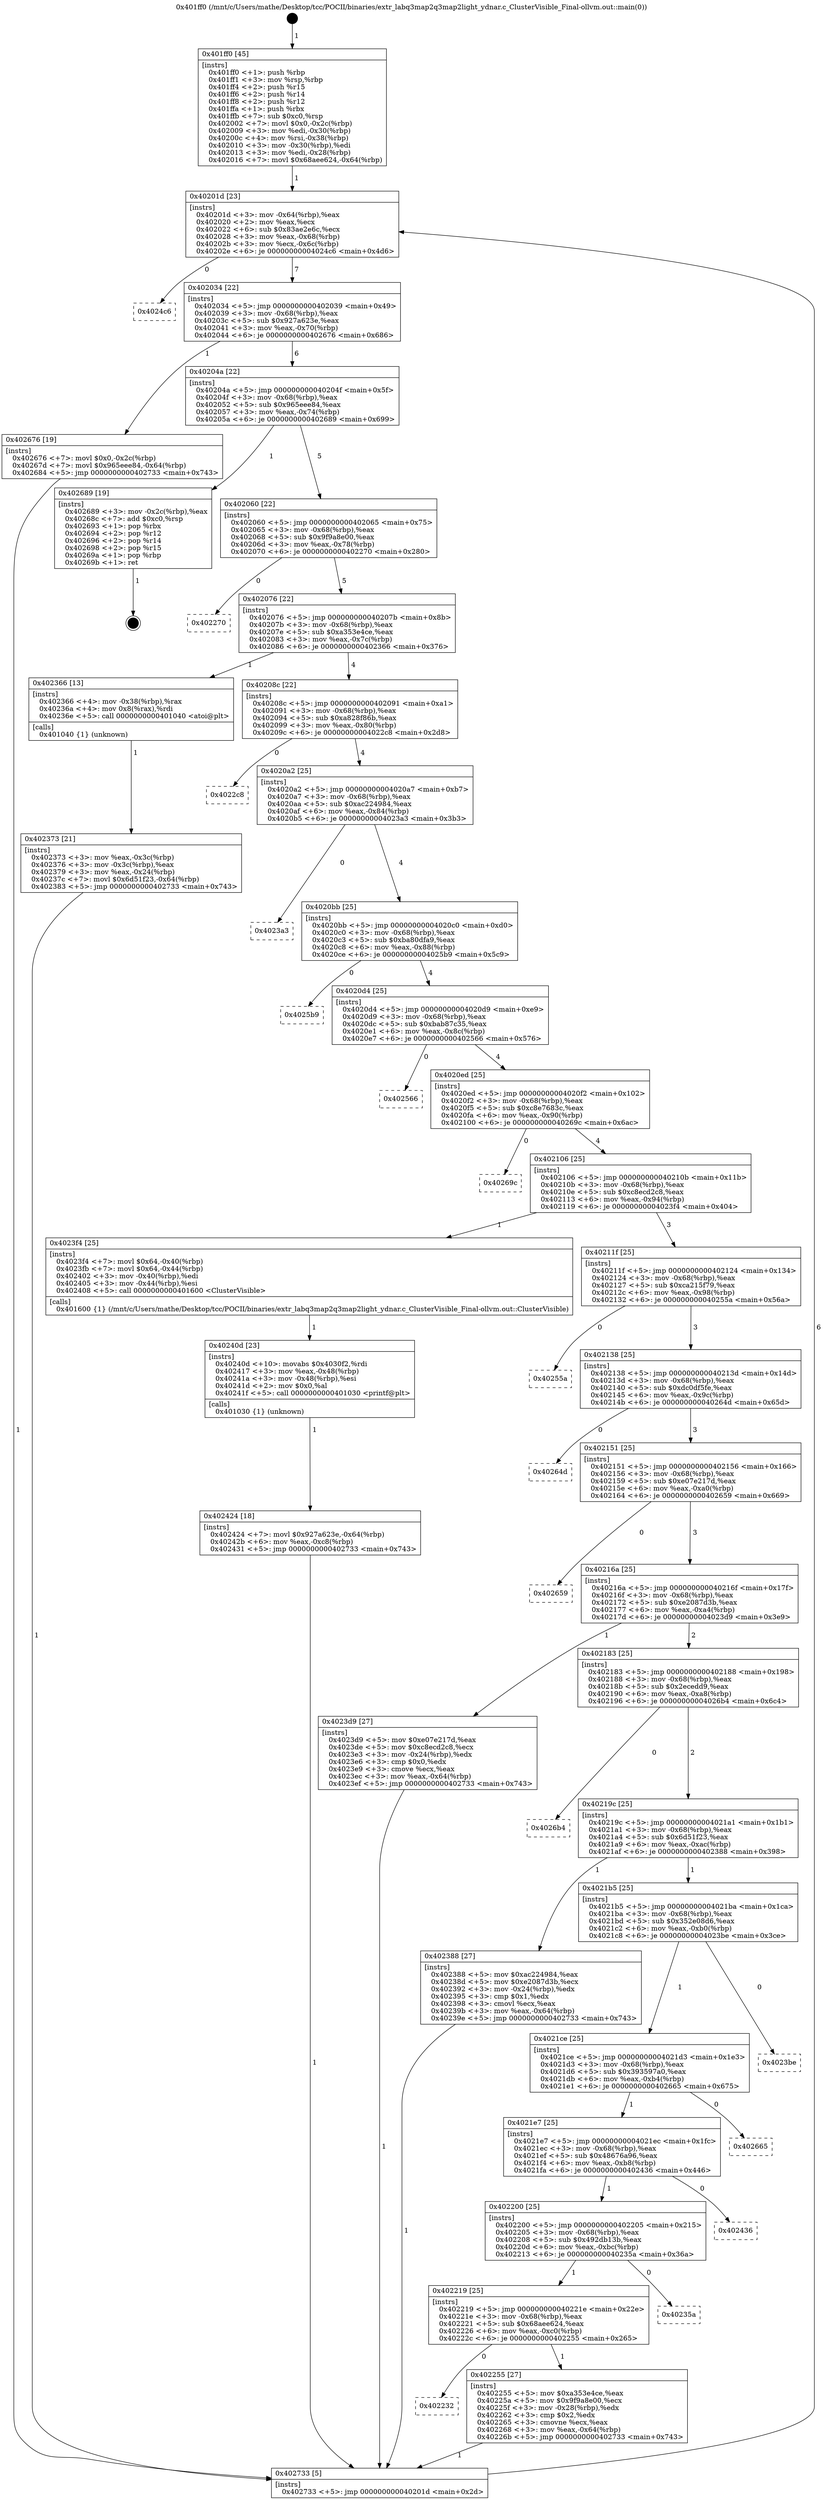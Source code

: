 digraph "0x401ff0" {
  label = "0x401ff0 (/mnt/c/Users/mathe/Desktop/tcc/POCII/binaries/extr_labq3map2q3map2light_ydnar.c_ClusterVisible_Final-ollvm.out::main(0))"
  labelloc = "t"
  node[shape=record]

  Entry [label="",width=0.3,height=0.3,shape=circle,fillcolor=black,style=filled]
  "0x40201d" [label="{
     0x40201d [23]\l
     | [instrs]\l
     &nbsp;&nbsp;0x40201d \<+3\>: mov -0x64(%rbp),%eax\l
     &nbsp;&nbsp;0x402020 \<+2\>: mov %eax,%ecx\l
     &nbsp;&nbsp;0x402022 \<+6\>: sub $0x83ae2e6c,%ecx\l
     &nbsp;&nbsp;0x402028 \<+3\>: mov %eax,-0x68(%rbp)\l
     &nbsp;&nbsp;0x40202b \<+3\>: mov %ecx,-0x6c(%rbp)\l
     &nbsp;&nbsp;0x40202e \<+6\>: je 00000000004024c6 \<main+0x4d6\>\l
  }"]
  "0x4024c6" [label="{
     0x4024c6\l
  }", style=dashed]
  "0x402034" [label="{
     0x402034 [22]\l
     | [instrs]\l
     &nbsp;&nbsp;0x402034 \<+5\>: jmp 0000000000402039 \<main+0x49\>\l
     &nbsp;&nbsp;0x402039 \<+3\>: mov -0x68(%rbp),%eax\l
     &nbsp;&nbsp;0x40203c \<+5\>: sub $0x927a623e,%eax\l
     &nbsp;&nbsp;0x402041 \<+3\>: mov %eax,-0x70(%rbp)\l
     &nbsp;&nbsp;0x402044 \<+6\>: je 0000000000402676 \<main+0x686\>\l
  }"]
  Exit [label="",width=0.3,height=0.3,shape=circle,fillcolor=black,style=filled,peripheries=2]
  "0x402676" [label="{
     0x402676 [19]\l
     | [instrs]\l
     &nbsp;&nbsp;0x402676 \<+7\>: movl $0x0,-0x2c(%rbp)\l
     &nbsp;&nbsp;0x40267d \<+7\>: movl $0x965eee84,-0x64(%rbp)\l
     &nbsp;&nbsp;0x402684 \<+5\>: jmp 0000000000402733 \<main+0x743\>\l
  }"]
  "0x40204a" [label="{
     0x40204a [22]\l
     | [instrs]\l
     &nbsp;&nbsp;0x40204a \<+5\>: jmp 000000000040204f \<main+0x5f\>\l
     &nbsp;&nbsp;0x40204f \<+3\>: mov -0x68(%rbp),%eax\l
     &nbsp;&nbsp;0x402052 \<+5\>: sub $0x965eee84,%eax\l
     &nbsp;&nbsp;0x402057 \<+3\>: mov %eax,-0x74(%rbp)\l
     &nbsp;&nbsp;0x40205a \<+6\>: je 0000000000402689 \<main+0x699\>\l
  }"]
  "0x402424" [label="{
     0x402424 [18]\l
     | [instrs]\l
     &nbsp;&nbsp;0x402424 \<+7\>: movl $0x927a623e,-0x64(%rbp)\l
     &nbsp;&nbsp;0x40242b \<+6\>: mov %eax,-0xc8(%rbp)\l
     &nbsp;&nbsp;0x402431 \<+5\>: jmp 0000000000402733 \<main+0x743\>\l
  }"]
  "0x402689" [label="{
     0x402689 [19]\l
     | [instrs]\l
     &nbsp;&nbsp;0x402689 \<+3\>: mov -0x2c(%rbp),%eax\l
     &nbsp;&nbsp;0x40268c \<+7\>: add $0xc0,%rsp\l
     &nbsp;&nbsp;0x402693 \<+1\>: pop %rbx\l
     &nbsp;&nbsp;0x402694 \<+2\>: pop %r12\l
     &nbsp;&nbsp;0x402696 \<+2\>: pop %r14\l
     &nbsp;&nbsp;0x402698 \<+2\>: pop %r15\l
     &nbsp;&nbsp;0x40269a \<+1\>: pop %rbp\l
     &nbsp;&nbsp;0x40269b \<+1\>: ret\l
  }"]
  "0x402060" [label="{
     0x402060 [22]\l
     | [instrs]\l
     &nbsp;&nbsp;0x402060 \<+5\>: jmp 0000000000402065 \<main+0x75\>\l
     &nbsp;&nbsp;0x402065 \<+3\>: mov -0x68(%rbp),%eax\l
     &nbsp;&nbsp;0x402068 \<+5\>: sub $0x9f9a8e00,%eax\l
     &nbsp;&nbsp;0x40206d \<+3\>: mov %eax,-0x78(%rbp)\l
     &nbsp;&nbsp;0x402070 \<+6\>: je 0000000000402270 \<main+0x280\>\l
  }"]
  "0x40240d" [label="{
     0x40240d [23]\l
     | [instrs]\l
     &nbsp;&nbsp;0x40240d \<+10\>: movabs $0x4030f2,%rdi\l
     &nbsp;&nbsp;0x402417 \<+3\>: mov %eax,-0x48(%rbp)\l
     &nbsp;&nbsp;0x40241a \<+3\>: mov -0x48(%rbp),%esi\l
     &nbsp;&nbsp;0x40241d \<+2\>: mov $0x0,%al\l
     &nbsp;&nbsp;0x40241f \<+5\>: call 0000000000401030 \<printf@plt\>\l
     | [calls]\l
     &nbsp;&nbsp;0x401030 \{1\} (unknown)\l
  }"]
  "0x402270" [label="{
     0x402270\l
  }", style=dashed]
  "0x402076" [label="{
     0x402076 [22]\l
     | [instrs]\l
     &nbsp;&nbsp;0x402076 \<+5\>: jmp 000000000040207b \<main+0x8b\>\l
     &nbsp;&nbsp;0x40207b \<+3\>: mov -0x68(%rbp),%eax\l
     &nbsp;&nbsp;0x40207e \<+5\>: sub $0xa353e4ce,%eax\l
     &nbsp;&nbsp;0x402083 \<+3\>: mov %eax,-0x7c(%rbp)\l
     &nbsp;&nbsp;0x402086 \<+6\>: je 0000000000402366 \<main+0x376\>\l
  }"]
  "0x402373" [label="{
     0x402373 [21]\l
     | [instrs]\l
     &nbsp;&nbsp;0x402373 \<+3\>: mov %eax,-0x3c(%rbp)\l
     &nbsp;&nbsp;0x402376 \<+3\>: mov -0x3c(%rbp),%eax\l
     &nbsp;&nbsp;0x402379 \<+3\>: mov %eax,-0x24(%rbp)\l
     &nbsp;&nbsp;0x40237c \<+7\>: movl $0x6d51f23,-0x64(%rbp)\l
     &nbsp;&nbsp;0x402383 \<+5\>: jmp 0000000000402733 \<main+0x743\>\l
  }"]
  "0x402366" [label="{
     0x402366 [13]\l
     | [instrs]\l
     &nbsp;&nbsp;0x402366 \<+4\>: mov -0x38(%rbp),%rax\l
     &nbsp;&nbsp;0x40236a \<+4\>: mov 0x8(%rax),%rdi\l
     &nbsp;&nbsp;0x40236e \<+5\>: call 0000000000401040 \<atoi@plt\>\l
     | [calls]\l
     &nbsp;&nbsp;0x401040 \{1\} (unknown)\l
  }"]
  "0x40208c" [label="{
     0x40208c [22]\l
     | [instrs]\l
     &nbsp;&nbsp;0x40208c \<+5\>: jmp 0000000000402091 \<main+0xa1\>\l
     &nbsp;&nbsp;0x402091 \<+3\>: mov -0x68(%rbp),%eax\l
     &nbsp;&nbsp;0x402094 \<+5\>: sub $0xa828f86b,%eax\l
     &nbsp;&nbsp;0x402099 \<+3\>: mov %eax,-0x80(%rbp)\l
     &nbsp;&nbsp;0x40209c \<+6\>: je 00000000004022c8 \<main+0x2d8\>\l
  }"]
  "0x401ff0" [label="{
     0x401ff0 [45]\l
     | [instrs]\l
     &nbsp;&nbsp;0x401ff0 \<+1\>: push %rbp\l
     &nbsp;&nbsp;0x401ff1 \<+3\>: mov %rsp,%rbp\l
     &nbsp;&nbsp;0x401ff4 \<+2\>: push %r15\l
     &nbsp;&nbsp;0x401ff6 \<+2\>: push %r14\l
     &nbsp;&nbsp;0x401ff8 \<+2\>: push %r12\l
     &nbsp;&nbsp;0x401ffa \<+1\>: push %rbx\l
     &nbsp;&nbsp;0x401ffb \<+7\>: sub $0xc0,%rsp\l
     &nbsp;&nbsp;0x402002 \<+7\>: movl $0x0,-0x2c(%rbp)\l
     &nbsp;&nbsp;0x402009 \<+3\>: mov %edi,-0x30(%rbp)\l
     &nbsp;&nbsp;0x40200c \<+4\>: mov %rsi,-0x38(%rbp)\l
     &nbsp;&nbsp;0x402010 \<+3\>: mov -0x30(%rbp),%edi\l
     &nbsp;&nbsp;0x402013 \<+3\>: mov %edi,-0x28(%rbp)\l
     &nbsp;&nbsp;0x402016 \<+7\>: movl $0x68aee624,-0x64(%rbp)\l
  }"]
  "0x4022c8" [label="{
     0x4022c8\l
  }", style=dashed]
  "0x4020a2" [label="{
     0x4020a2 [25]\l
     | [instrs]\l
     &nbsp;&nbsp;0x4020a2 \<+5\>: jmp 00000000004020a7 \<main+0xb7\>\l
     &nbsp;&nbsp;0x4020a7 \<+3\>: mov -0x68(%rbp),%eax\l
     &nbsp;&nbsp;0x4020aa \<+5\>: sub $0xac224984,%eax\l
     &nbsp;&nbsp;0x4020af \<+6\>: mov %eax,-0x84(%rbp)\l
     &nbsp;&nbsp;0x4020b5 \<+6\>: je 00000000004023a3 \<main+0x3b3\>\l
  }"]
  "0x402733" [label="{
     0x402733 [5]\l
     | [instrs]\l
     &nbsp;&nbsp;0x402733 \<+5\>: jmp 000000000040201d \<main+0x2d\>\l
  }"]
  "0x4023a3" [label="{
     0x4023a3\l
  }", style=dashed]
  "0x4020bb" [label="{
     0x4020bb [25]\l
     | [instrs]\l
     &nbsp;&nbsp;0x4020bb \<+5\>: jmp 00000000004020c0 \<main+0xd0\>\l
     &nbsp;&nbsp;0x4020c0 \<+3\>: mov -0x68(%rbp),%eax\l
     &nbsp;&nbsp;0x4020c3 \<+5\>: sub $0xba80dfa9,%eax\l
     &nbsp;&nbsp;0x4020c8 \<+6\>: mov %eax,-0x88(%rbp)\l
     &nbsp;&nbsp;0x4020ce \<+6\>: je 00000000004025b9 \<main+0x5c9\>\l
  }"]
  "0x402232" [label="{
     0x402232\l
  }", style=dashed]
  "0x4025b9" [label="{
     0x4025b9\l
  }", style=dashed]
  "0x4020d4" [label="{
     0x4020d4 [25]\l
     | [instrs]\l
     &nbsp;&nbsp;0x4020d4 \<+5\>: jmp 00000000004020d9 \<main+0xe9\>\l
     &nbsp;&nbsp;0x4020d9 \<+3\>: mov -0x68(%rbp),%eax\l
     &nbsp;&nbsp;0x4020dc \<+5\>: sub $0xbab87c35,%eax\l
     &nbsp;&nbsp;0x4020e1 \<+6\>: mov %eax,-0x8c(%rbp)\l
     &nbsp;&nbsp;0x4020e7 \<+6\>: je 0000000000402566 \<main+0x576\>\l
  }"]
  "0x402255" [label="{
     0x402255 [27]\l
     | [instrs]\l
     &nbsp;&nbsp;0x402255 \<+5\>: mov $0xa353e4ce,%eax\l
     &nbsp;&nbsp;0x40225a \<+5\>: mov $0x9f9a8e00,%ecx\l
     &nbsp;&nbsp;0x40225f \<+3\>: mov -0x28(%rbp),%edx\l
     &nbsp;&nbsp;0x402262 \<+3\>: cmp $0x2,%edx\l
     &nbsp;&nbsp;0x402265 \<+3\>: cmovne %ecx,%eax\l
     &nbsp;&nbsp;0x402268 \<+3\>: mov %eax,-0x64(%rbp)\l
     &nbsp;&nbsp;0x40226b \<+5\>: jmp 0000000000402733 \<main+0x743\>\l
  }"]
  "0x402566" [label="{
     0x402566\l
  }", style=dashed]
  "0x4020ed" [label="{
     0x4020ed [25]\l
     | [instrs]\l
     &nbsp;&nbsp;0x4020ed \<+5\>: jmp 00000000004020f2 \<main+0x102\>\l
     &nbsp;&nbsp;0x4020f2 \<+3\>: mov -0x68(%rbp),%eax\l
     &nbsp;&nbsp;0x4020f5 \<+5\>: sub $0xc8e7683c,%eax\l
     &nbsp;&nbsp;0x4020fa \<+6\>: mov %eax,-0x90(%rbp)\l
     &nbsp;&nbsp;0x402100 \<+6\>: je 000000000040269c \<main+0x6ac\>\l
  }"]
  "0x402219" [label="{
     0x402219 [25]\l
     | [instrs]\l
     &nbsp;&nbsp;0x402219 \<+5\>: jmp 000000000040221e \<main+0x22e\>\l
     &nbsp;&nbsp;0x40221e \<+3\>: mov -0x68(%rbp),%eax\l
     &nbsp;&nbsp;0x402221 \<+5\>: sub $0x68aee624,%eax\l
     &nbsp;&nbsp;0x402226 \<+6\>: mov %eax,-0xc0(%rbp)\l
     &nbsp;&nbsp;0x40222c \<+6\>: je 0000000000402255 \<main+0x265\>\l
  }"]
  "0x40269c" [label="{
     0x40269c\l
  }", style=dashed]
  "0x402106" [label="{
     0x402106 [25]\l
     | [instrs]\l
     &nbsp;&nbsp;0x402106 \<+5\>: jmp 000000000040210b \<main+0x11b\>\l
     &nbsp;&nbsp;0x40210b \<+3\>: mov -0x68(%rbp),%eax\l
     &nbsp;&nbsp;0x40210e \<+5\>: sub $0xc8ecd2c8,%eax\l
     &nbsp;&nbsp;0x402113 \<+6\>: mov %eax,-0x94(%rbp)\l
     &nbsp;&nbsp;0x402119 \<+6\>: je 00000000004023f4 \<main+0x404\>\l
  }"]
  "0x40235a" [label="{
     0x40235a\l
  }", style=dashed]
  "0x4023f4" [label="{
     0x4023f4 [25]\l
     | [instrs]\l
     &nbsp;&nbsp;0x4023f4 \<+7\>: movl $0x64,-0x40(%rbp)\l
     &nbsp;&nbsp;0x4023fb \<+7\>: movl $0x64,-0x44(%rbp)\l
     &nbsp;&nbsp;0x402402 \<+3\>: mov -0x40(%rbp),%edi\l
     &nbsp;&nbsp;0x402405 \<+3\>: mov -0x44(%rbp),%esi\l
     &nbsp;&nbsp;0x402408 \<+5\>: call 0000000000401600 \<ClusterVisible\>\l
     | [calls]\l
     &nbsp;&nbsp;0x401600 \{1\} (/mnt/c/Users/mathe/Desktop/tcc/POCII/binaries/extr_labq3map2q3map2light_ydnar.c_ClusterVisible_Final-ollvm.out::ClusterVisible)\l
  }"]
  "0x40211f" [label="{
     0x40211f [25]\l
     | [instrs]\l
     &nbsp;&nbsp;0x40211f \<+5\>: jmp 0000000000402124 \<main+0x134\>\l
     &nbsp;&nbsp;0x402124 \<+3\>: mov -0x68(%rbp),%eax\l
     &nbsp;&nbsp;0x402127 \<+5\>: sub $0xca215f79,%eax\l
     &nbsp;&nbsp;0x40212c \<+6\>: mov %eax,-0x98(%rbp)\l
     &nbsp;&nbsp;0x402132 \<+6\>: je 000000000040255a \<main+0x56a\>\l
  }"]
  "0x402200" [label="{
     0x402200 [25]\l
     | [instrs]\l
     &nbsp;&nbsp;0x402200 \<+5\>: jmp 0000000000402205 \<main+0x215\>\l
     &nbsp;&nbsp;0x402205 \<+3\>: mov -0x68(%rbp),%eax\l
     &nbsp;&nbsp;0x402208 \<+5\>: sub $0x492db13b,%eax\l
     &nbsp;&nbsp;0x40220d \<+6\>: mov %eax,-0xbc(%rbp)\l
     &nbsp;&nbsp;0x402213 \<+6\>: je 000000000040235a \<main+0x36a\>\l
  }"]
  "0x40255a" [label="{
     0x40255a\l
  }", style=dashed]
  "0x402138" [label="{
     0x402138 [25]\l
     | [instrs]\l
     &nbsp;&nbsp;0x402138 \<+5\>: jmp 000000000040213d \<main+0x14d\>\l
     &nbsp;&nbsp;0x40213d \<+3\>: mov -0x68(%rbp),%eax\l
     &nbsp;&nbsp;0x402140 \<+5\>: sub $0xdc0df5fe,%eax\l
     &nbsp;&nbsp;0x402145 \<+6\>: mov %eax,-0x9c(%rbp)\l
     &nbsp;&nbsp;0x40214b \<+6\>: je 000000000040264d \<main+0x65d\>\l
  }"]
  "0x402436" [label="{
     0x402436\l
  }", style=dashed]
  "0x40264d" [label="{
     0x40264d\l
  }", style=dashed]
  "0x402151" [label="{
     0x402151 [25]\l
     | [instrs]\l
     &nbsp;&nbsp;0x402151 \<+5\>: jmp 0000000000402156 \<main+0x166\>\l
     &nbsp;&nbsp;0x402156 \<+3\>: mov -0x68(%rbp),%eax\l
     &nbsp;&nbsp;0x402159 \<+5\>: sub $0xe07e217d,%eax\l
     &nbsp;&nbsp;0x40215e \<+6\>: mov %eax,-0xa0(%rbp)\l
     &nbsp;&nbsp;0x402164 \<+6\>: je 0000000000402659 \<main+0x669\>\l
  }"]
  "0x4021e7" [label="{
     0x4021e7 [25]\l
     | [instrs]\l
     &nbsp;&nbsp;0x4021e7 \<+5\>: jmp 00000000004021ec \<main+0x1fc\>\l
     &nbsp;&nbsp;0x4021ec \<+3\>: mov -0x68(%rbp),%eax\l
     &nbsp;&nbsp;0x4021ef \<+5\>: sub $0x48676a96,%eax\l
     &nbsp;&nbsp;0x4021f4 \<+6\>: mov %eax,-0xb8(%rbp)\l
     &nbsp;&nbsp;0x4021fa \<+6\>: je 0000000000402436 \<main+0x446\>\l
  }"]
  "0x402659" [label="{
     0x402659\l
  }", style=dashed]
  "0x40216a" [label="{
     0x40216a [25]\l
     | [instrs]\l
     &nbsp;&nbsp;0x40216a \<+5\>: jmp 000000000040216f \<main+0x17f\>\l
     &nbsp;&nbsp;0x40216f \<+3\>: mov -0x68(%rbp),%eax\l
     &nbsp;&nbsp;0x402172 \<+5\>: sub $0xe2087d3b,%eax\l
     &nbsp;&nbsp;0x402177 \<+6\>: mov %eax,-0xa4(%rbp)\l
     &nbsp;&nbsp;0x40217d \<+6\>: je 00000000004023d9 \<main+0x3e9\>\l
  }"]
  "0x402665" [label="{
     0x402665\l
  }", style=dashed]
  "0x4023d9" [label="{
     0x4023d9 [27]\l
     | [instrs]\l
     &nbsp;&nbsp;0x4023d9 \<+5\>: mov $0xe07e217d,%eax\l
     &nbsp;&nbsp;0x4023de \<+5\>: mov $0xc8ecd2c8,%ecx\l
     &nbsp;&nbsp;0x4023e3 \<+3\>: mov -0x24(%rbp),%edx\l
     &nbsp;&nbsp;0x4023e6 \<+3\>: cmp $0x0,%edx\l
     &nbsp;&nbsp;0x4023e9 \<+3\>: cmove %ecx,%eax\l
     &nbsp;&nbsp;0x4023ec \<+3\>: mov %eax,-0x64(%rbp)\l
     &nbsp;&nbsp;0x4023ef \<+5\>: jmp 0000000000402733 \<main+0x743\>\l
  }"]
  "0x402183" [label="{
     0x402183 [25]\l
     | [instrs]\l
     &nbsp;&nbsp;0x402183 \<+5\>: jmp 0000000000402188 \<main+0x198\>\l
     &nbsp;&nbsp;0x402188 \<+3\>: mov -0x68(%rbp),%eax\l
     &nbsp;&nbsp;0x40218b \<+5\>: sub $0x2ecedd9,%eax\l
     &nbsp;&nbsp;0x402190 \<+6\>: mov %eax,-0xa8(%rbp)\l
     &nbsp;&nbsp;0x402196 \<+6\>: je 00000000004026b4 \<main+0x6c4\>\l
  }"]
  "0x4021ce" [label="{
     0x4021ce [25]\l
     | [instrs]\l
     &nbsp;&nbsp;0x4021ce \<+5\>: jmp 00000000004021d3 \<main+0x1e3\>\l
     &nbsp;&nbsp;0x4021d3 \<+3\>: mov -0x68(%rbp),%eax\l
     &nbsp;&nbsp;0x4021d6 \<+5\>: sub $0x393597a0,%eax\l
     &nbsp;&nbsp;0x4021db \<+6\>: mov %eax,-0xb4(%rbp)\l
     &nbsp;&nbsp;0x4021e1 \<+6\>: je 0000000000402665 \<main+0x675\>\l
  }"]
  "0x4026b4" [label="{
     0x4026b4\l
  }", style=dashed]
  "0x40219c" [label="{
     0x40219c [25]\l
     | [instrs]\l
     &nbsp;&nbsp;0x40219c \<+5\>: jmp 00000000004021a1 \<main+0x1b1\>\l
     &nbsp;&nbsp;0x4021a1 \<+3\>: mov -0x68(%rbp),%eax\l
     &nbsp;&nbsp;0x4021a4 \<+5\>: sub $0x6d51f23,%eax\l
     &nbsp;&nbsp;0x4021a9 \<+6\>: mov %eax,-0xac(%rbp)\l
     &nbsp;&nbsp;0x4021af \<+6\>: je 0000000000402388 \<main+0x398\>\l
  }"]
  "0x4023be" [label="{
     0x4023be\l
  }", style=dashed]
  "0x402388" [label="{
     0x402388 [27]\l
     | [instrs]\l
     &nbsp;&nbsp;0x402388 \<+5\>: mov $0xac224984,%eax\l
     &nbsp;&nbsp;0x40238d \<+5\>: mov $0xe2087d3b,%ecx\l
     &nbsp;&nbsp;0x402392 \<+3\>: mov -0x24(%rbp),%edx\l
     &nbsp;&nbsp;0x402395 \<+3\>: cmp $0x1,%edx\l
     &nbsp;&nbsp;0x402398 \<+3\>: cmovl %ecx,%eax\l
     &nbsp;&nbsp;0x40239b \<+3\>: mov %eax,-0x64(%rbp)\l
     &nbsp;&nbsp;0x40239e \<+5\>: jmp 0000000000402733 \<main+0x743\>\l
  }"]
  "0x4021b5" [label="{
     0x4021b5 [25]\l
     | [instrs]\l
     &nbsp;&nbsp;0x4021b5 \<+5\>: jmp 00000000004021ba \<main+0x1ca\>\l
     &nbsp;&nbsp;0x4021ba \<+3\>: mov -0x68(%rbp),%eax\l
     &nbsp;&nbsp;0x4021bd \<+5\>: sub $0x352e08d6,%eax\l
     &nbsp;&nbsp;0x4021c2 \<+6\>: mov %eax,-0xb0(%rbp)\l
     &nbsp;&nbsp;0x4021c8 \<+6\>: je 00000000004023be \<main+0x3ce\>\l
  }"]
  Entry -> "0x401ff0" [label=" 1"]
  "0x40201d" -> "0x4024c6" [label=" 0"]
  "0x40201d" -> "0x402034" [label=" 7"]
  "0x402689" -> Exit [label=" 1"]
  "0x402034" -> "0x402676" [label=" 1"]
  "0x402034" -> "0x40204a" [label=" 6"]
  "0x402676" -> "0x402733" [label=" 1"]
  "0x40204a" -> "0x402689" [label=" 1"]
  "0x40204a" -> "0x402060" [label=" 5"]
  "0x402424" -> "0x402733" [label=" 1"]
  "0x402060" -> "0x402270" [label=" 0"]
  "0x402060" -> "0x402076" [label=" 5"]
  "0x40240d" -> "0x402424" [label=" 1"]
  "0x402076" -> "0x402366" [label=" 1"]
  "0x402076" -> "0x40208c" [label=" 4"]
  "0x4023f4" -> "0x40240d" [label=" 1"]
  "0x40208c" -> "0x4022c8" [label=" 0"]
  "0x40208c" -> "0x4020a2" [label=" 4"]
  "0x4023d9" -> "0x402733" [label=" 1"]
  "0x4020a2" -> "0x4023a3" [label=" 0"]
  "0x4020a2" -> "0x4020bb" [label=" 4"]
  "0x402388" -> "0x402733" [label=" 1"]
  "0x4020bb" -> "0x4025b9" [label=" 0"]
  "0x4020bb" -> "0x4020d4" [label=" 4"]
  "0x402373" -> "0x402733" [label=" 1"]
  "0x4020d4" -> "0x402566" [label=" 0"]
  "0x4020d4" -> "0x4020ed" [label=" 4"]
  "0x402366" -> "0x402373" [label=" 1"]
  "0x4020ed" -> "0x40269c" [label=" 0"]
  "0x4020ed" -> "0x402106" [label=" 4"]
  "0x401ff0" -> "0x40201d" [label=" 1"]
  "0x402106" -> "0x4023f4" [label=" 1"]
  "0x402106" -> "0x40211f" [label=" 3"]
  "0x402255" -> "0x402733" [label=" 1"]
  "0x40211f" -> "0x40255a" [label=" 0"]
  "0x40211f" -> "0x402138" [label=" 3"]
  "0x402219" -> "0x402255" [label=" 1"]
  "0x402138" -> "0x40264d" [label=" 0"]
  "0x402138" -> "0x402151" [label=" 3"]
  "0x402733" -> "0x40201d" [label=" 6"]
  "0x402151" -> "0x402659" [label=" 0"]
  "0x402151" -> "0x40216a" [label=" 3"]
  "0x402200" -> "0x40235a" [label=" 0"]
  "0x40216a" -> "0x4023d9" [label=" 1"]
  "0x40216a" -> "0x402183" [label=" 2"]
  "0x402219" -> "0x402232" [label=" 0"]
  "0x402183" -> "0x4026b4" [label=" 0"]
  "0x402183" -> "0x40219c" [label=" 2"]
  "0x4021e7" -> "0x402436" [label=" 0"]
  "0x40219c" -> "0x402388" [label=" 1"]
  "0x40219c" -> "0x4021b5" [label=" 1"]
  "0x402200" -> "0x402219" [label=" 1"]
  "0x4021b5" -> "0x4023be" [label=" 0"]
  "0x4021b5" -> "0x4021ce" [label=" 1"]
  "0x4021e7" -> "0x402200" [label=" 1"]
  "0x4021ce" -> "0x402665" [label=" 0"]
  "0x4021ce" -> "0x4021e7" [label=" 1"]
}
